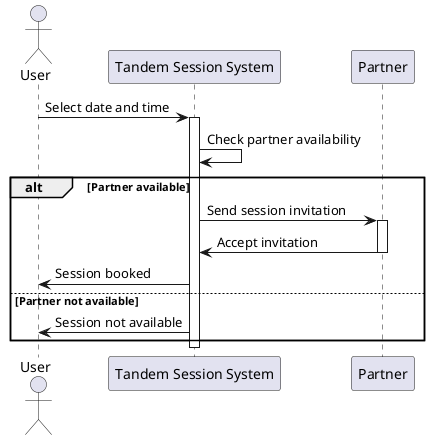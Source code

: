 @startuml

actor User
participant "Tandem Session System" as TSS
participant Partner

User -> TSS: Select date and time
activate TSS
TSS -> TSS: Check partner availability
alt Partner available
  TSS -> Partner: Send session invitation
  activate Partner
  Partner -> TSS: Accept invitation
  deactivate Partner
  TSS -> User: Session booked
else Partner not available
  TSS -> User: Session not available
end
deactivate TSS

@enduml
